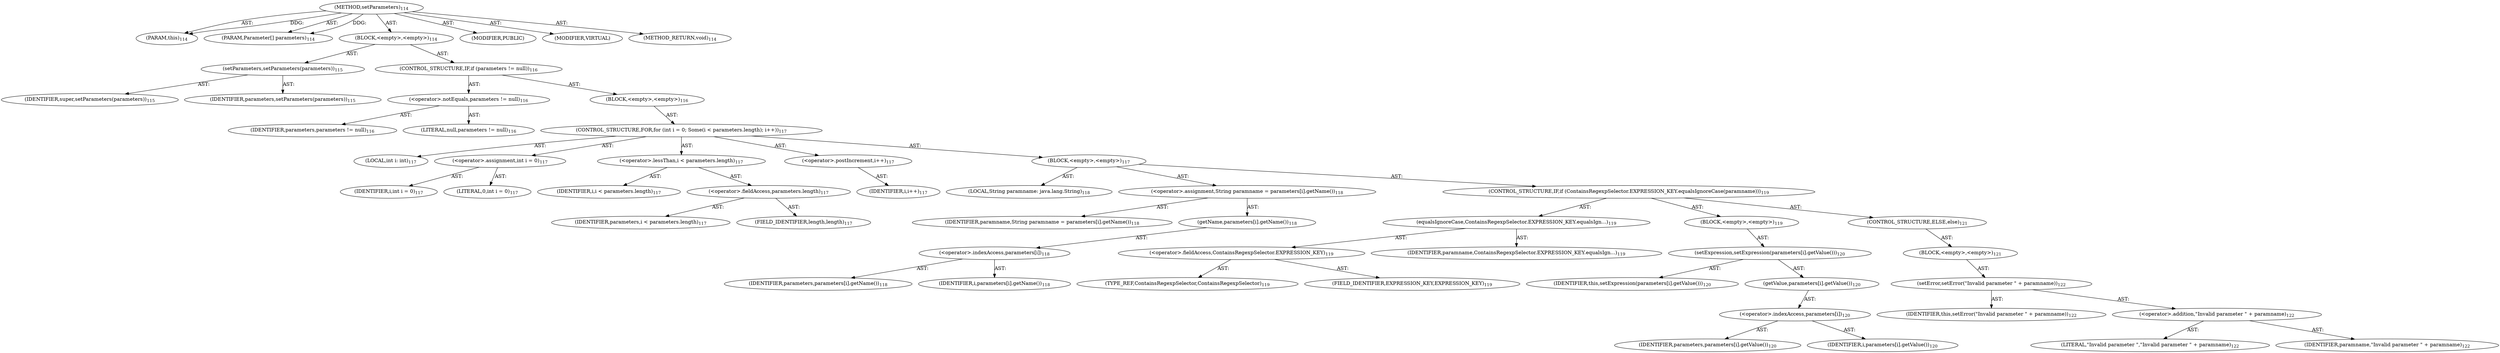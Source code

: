 digraph "setParameters" {  
"111669149699" [label = <(METHOD,setParameters)<SUB>114</SUB>> ]
"115964116993" [label = <(PARAM,this)<SUB>114</SUB>> ]
"115964116999" [label = <(PARAM,Parameter[] parameters)<SUB>114</SUB>> ]
"25769803779" [label = <(BLOCK,&lt;empty&gt;,&lt;empty&gt;)<SUB>114</SUB>> ]
"30064771087" [label = <(setParameters,setParameters(parameters))<SUB>115</SUB>> ]
"68719476752" [label = <(IDENTIFIER,super,setParameters(parameters))<SUB>115</SUB>> ]
"68719476753" [label = <(IDENTIFIER,parameters,setParameters(parameters))<SUB>115</SUB>> ]
"47244640256" [label = <(CONTROL_STRUCTURE,IF,if (parameters != null))<SUB>116</SUB>> ]
"30064771088" [label = <(&lt;operator&gt;.notEquals,parameters != null)<SUB>116</SUB>> ]
"68719476754" [label = <(IDENTIFIER,parameters,parameters != null)<SUB>116</SUB>> ]
"90194313221" [label = <(LITERAL,null,parameters != null)<SUB>116</SUB>> ]
"25769803780" [label = <(BLOCK,&lt;empty&gt;,&lt;empty&gt;)<SUB>116</SUB>> ]
"47244640257" [label = <(CONTROL_STRUCTURE,FOR,for (int i = 0; Some(i &lt; parameters.length); i++))<SUB>117</SUB>> ]
"94489280513" [label = <(LOCAL,int i: int)<SUB>117</SUB>> ]
"30064771089" [label = <(&lt;operator&gt;.assignment,int i = 0)<SUB>117</SUB>> ]
"68719476755" [label = <(IDENTIFIER,i,int i = 0)<SUB>117</SUB>> ]
"90194313222" [label = <(LITERAL,0,int i = 0)<SUB>117</SUB>> ]
"30064771090" [label = <(&lt;operator&gt;.lessThan,i &lt; parameters.length)<SUB>117</SUB>> ]
"68719476756" [label = <(IDENTIFIER,i,i &lt; parameters.length)<SUB>117</SUB>> ]
"30064771091" [label = <(&lt;operator&gt;.fieldAccess,parameters.length)<SUB>117</SUB>> ]
"68719476757" [label = <(IDENTIFIER,parameters,i &lt; parameters.length)<SUB>117</SUB>> ]
"55834574853" [label = <(FIELD_IDENTIFIER,length,length)<SUB>117</SUB>> ]
"30064771092" [label = <(&lt;operator&gt;.postIncrement,i++)<SUB>117</SUB>> ]
"68719476758" [label = <(IDENTIFIER,i,i++)<SUB>117</SUB>> ]
"25769803781" [label = <(BLOCK,&lt;empty&gt;,&lt;empty&gt;)<SUB>117</SUB>> ]
"94489280514" [label = <(LOCAL,String paramname: java.lang.String)<SUB>118</SUB>> ]
"30064771093" [label = <(&lt;operator&gt;.assignment,String paramname = parameters[i].getName())<SUB>118</SUB>> ]
"68719476759" [label = <(IDENTIFIER,paramname,String paramname = parameters[i].getName())<SUB>118</SUB>> ]
"30064771094" [label = <(getName,parameters[i].getName())<SUB>118</SUB>> ]
"30064771095" [label = <(&lt;operator&gt;.indexAccess,parameters[i])<SUB>118</SUB>> ]
"68719476760" [label = <(IDENTIFIER,parameters,parameters[i].getName())<SUB>118</SUB>> ]
"68719476761" [label = <(IDENTIFIER,i,parameters[i].getName())<SUB>118</SUB>> ]
"47244640258" [label = <(CONTROL_STRUCTURE,IF,if (ContainsRegexpSelector.EXPRESSION_KEY.equalsIgnoreCase(paramname)))<SUB>119</SUB>> ]
"30064771096" [label = <(equalsIgnoreCase,ContainsRegexpSelector.EXPRESSION_KEY.equalsIgn...)<SUB>119</SUB>> ]
"30064771097" [label = <(&lt;operator&gt;.fieldAccess,ContainsRegexpSelector.EXPRESSION_KEY)<SUB>119</SUB>> ]
"180388626432" [label = <(TYPE_REF,ContainsRegexpSelector,ContainsRegexpSelector)<SUB>119</SUB>> ]
"55834574854" [label = <(FIELD_IDENTIFIER,EXPRESSION_KEY,EXPRESSION_KEY)<SUB>119</SUB>> ]
"68719476762" [label = <(IDENTIFIER,paramname,ContainsRegexpSelector.EXPRESSION_KEY.equalsIgn...)<SUB>119</SUB>> ]
"25769803782" [label = <(BLOCK,&lt;empty&gt;,&lt;empty&gt;)<SUB>119</SUB>> ]
"30064771098" [label = <(setExpression,setExpression(parameters[i].getValue()))<SUB>120</SUB>> ]
"68719476737" [label = <(IDENTIFIER,this,setExpression(parameters[i].getValue()))<SUB>120</SUB>> ]
"30064771099" [label = <(getValue,parameters[i].getValue())<SUB>120</SUB>> ]
"30064771100" [label = <(&lt;operator&gt;.indexAccess,parameters[i])<SUB>120</SUB>> ]
"68719476763" [label = <(IDENTIFIER,parameters,parameters[i].getValue())<SUB>120</SUB>> ]
"68719476764" [label = <(IDENTIFIER,i,parameters[i].getValue())<SUB>120</SUB>> ]
"47244640259" [label = <(CONTROL_STRUCTURE,ELSE,else)<SUB>121</SUB>> ]
"25769803783" [label = <(BLOCK,&lt;empty&gt;,&lt;empty&gt;)<SUB>121</SUB>> ]
"30064771101" [label = <(setError,setError(&quot;Invalid parameter &quot; + paramname))<SUB>122</SUB>> ]
"68719476738" [label = <(IDENTIFIER,this,setError(&quot;Invalid parameter &quot; + paramname))<SUB>122</SUB>> ]
"30064771102" [label = <(&lt;operator&gt;.addition,&quot;Invalid parameter &quot; + paramname)<SUB>122</SUB>> ]
"90194313223" [label = <(LITERAL,&quot;Invalid parameter &quot;,&quot;Invalid parameter &quot; + paramname)<SUB>122</SUB>> ]
"68719476765" [label = <(IDENTIFIER,paramname,&quot;Invalid parameter &quot; + paramname)<SUB>122</SUB>> ]
"133143986187" [label = <(MODIFIER,PUBLIC)> ]
"133143986188" [label = <(MODIFIER,VIRTUAL)> ]
"128849018883" [label = <(METHOD_RETURN,void)<SUB>114</SUB>> ]
  "111669149699" -> "115964116993"  [ label = "AST: "] 
  "111669149699" -> "115964116999"  [ label = "AST: "] 
  "111669149699" -> "25769803779"  [ label = "AST: "] 
  "111669149699" -> "133143986187"  [ label = "AST: "] 
  "111669149699" -> "133143986188"  [ label = "AST: "] 
  "111669149699" -> "128849018883"  [ label = "AST: "] 
  "25769803779" -> "30064771087"  [ label = "AST: "] 
  "25769803779" -> "47244640256"  [ label = "AST: "] 
  "30064771087" -> "68719476752"  [ label = "AST: "] 
  "30064771087" -> "68719476753"  [ label = "AST: "] 
  "47244640256" -> "30064771088"  [ label = "AST: "] 
  "47244640256" -> "25769803780"  [ label = "AST: "] 
  "30064771088" -> "68719476754"  [ label = "AST: "] 
  "30064771088" -> "90194313221"  [ label = "AST: "] 
  "25769803780" -> "47244640257"  [ label = "AST: "] 
  "47244640257" -> "94489280513"  [ label = "AST: "] 
  "47244640257" -> "30064771089"  [ label = "AST: "] 
  "47244640257" -> "30064771090"  [ label = "AST: "] 
  "47244640257" -> "30064771092"  [ label = "AST: "] 
  "47244640257" -> "25769803781"  [ label = "AST: "] 
  "30064771089" -> "68719476755"  [ label = "AST: "] 
  "30064771089" -> "90194313222"  [ label = "AST: "] 
  "30064771090" -> "68719476756"  [ label = "AST: "] 
  "30064771090" -> "30064771091"  [ label = "AST: "] 
  "30064771091" -> "68719476757"  [ label = "AST: "] 
  "30064771091" -> "55834574853"  [ label = "AST: "] 
  "30064771092" -> "68719476758"  [ label = "AST: "] 
  "25769803781" -> "94489280514"  [ label = "AST: "] 
  "25769803781" -> "30064771093"  [ label = "AST: "] 
  "25769803781" -> "47244640258"  [ label = "AST: "] 
  "30064771093" -> "68719476759"  [ label = "AST: "] 
  "30064771093" -> "30064771094"  [ label = "AST: "] 
  "30064771094" -> "30064771095"  [ label = "AST: "] 
  "30064771095" -> "68719476760"  [ label = "AST: "] 
  "30064771095" -> "68719476761"  [ label = "AST: "] 
  "47244640258" -> "30064771096"  [ label = "AST: "] 
  "47244640258" -> "25769803782"  [ label = "AST: "] 
  "47244640258" -> "47244640259"  [ label = "AST: "] 
  "30064771096" -> "30064771097"  [ label = "AST: "] 
  "30064771096" -> "68719476762"  [ label = "AST: "] 
  "30064771097" -> "180388626432"  [ label = "AST: "] 
  "30064771097" -> "55834574854"  [ label = "AST: "] 
  "25769803782" -> "30064771098"  [ label = "AST: "] 
  "30064771098" -> "68719476737"  [ label = "AST: "] 
  "30064771098" -> "30064771099"  [ label = "AST: "] 
  "30064771099" -> "30064771100"  [ label = "AST: "] 
  "30064771100" -> "68719476763"  [ label = "AST: "] 
  "30064771100" -> "68719476764"  [ label = "AST: "] 
  "47244640259" -> "25769803783"  [ label = "AST: "] 
  "25769803783" -> "30064771101"  [ label = "AST: "] 
  "30064771101" -> "68719476738"  [ label = "AST: "] 
  "30064771101" -> "30064771102"  [ label = "AST: "] 
  "30064771102" -> "90194313223"  [ label = "AST: "] 
  "30064771102" -> "68719476765"  [ label = "AST: "] 
  "111669149699" -> "115964116993"  [ label = "DDG: "] 
  "111669149699" -> "115964116999"  [ label = "DDG: "] 
}

